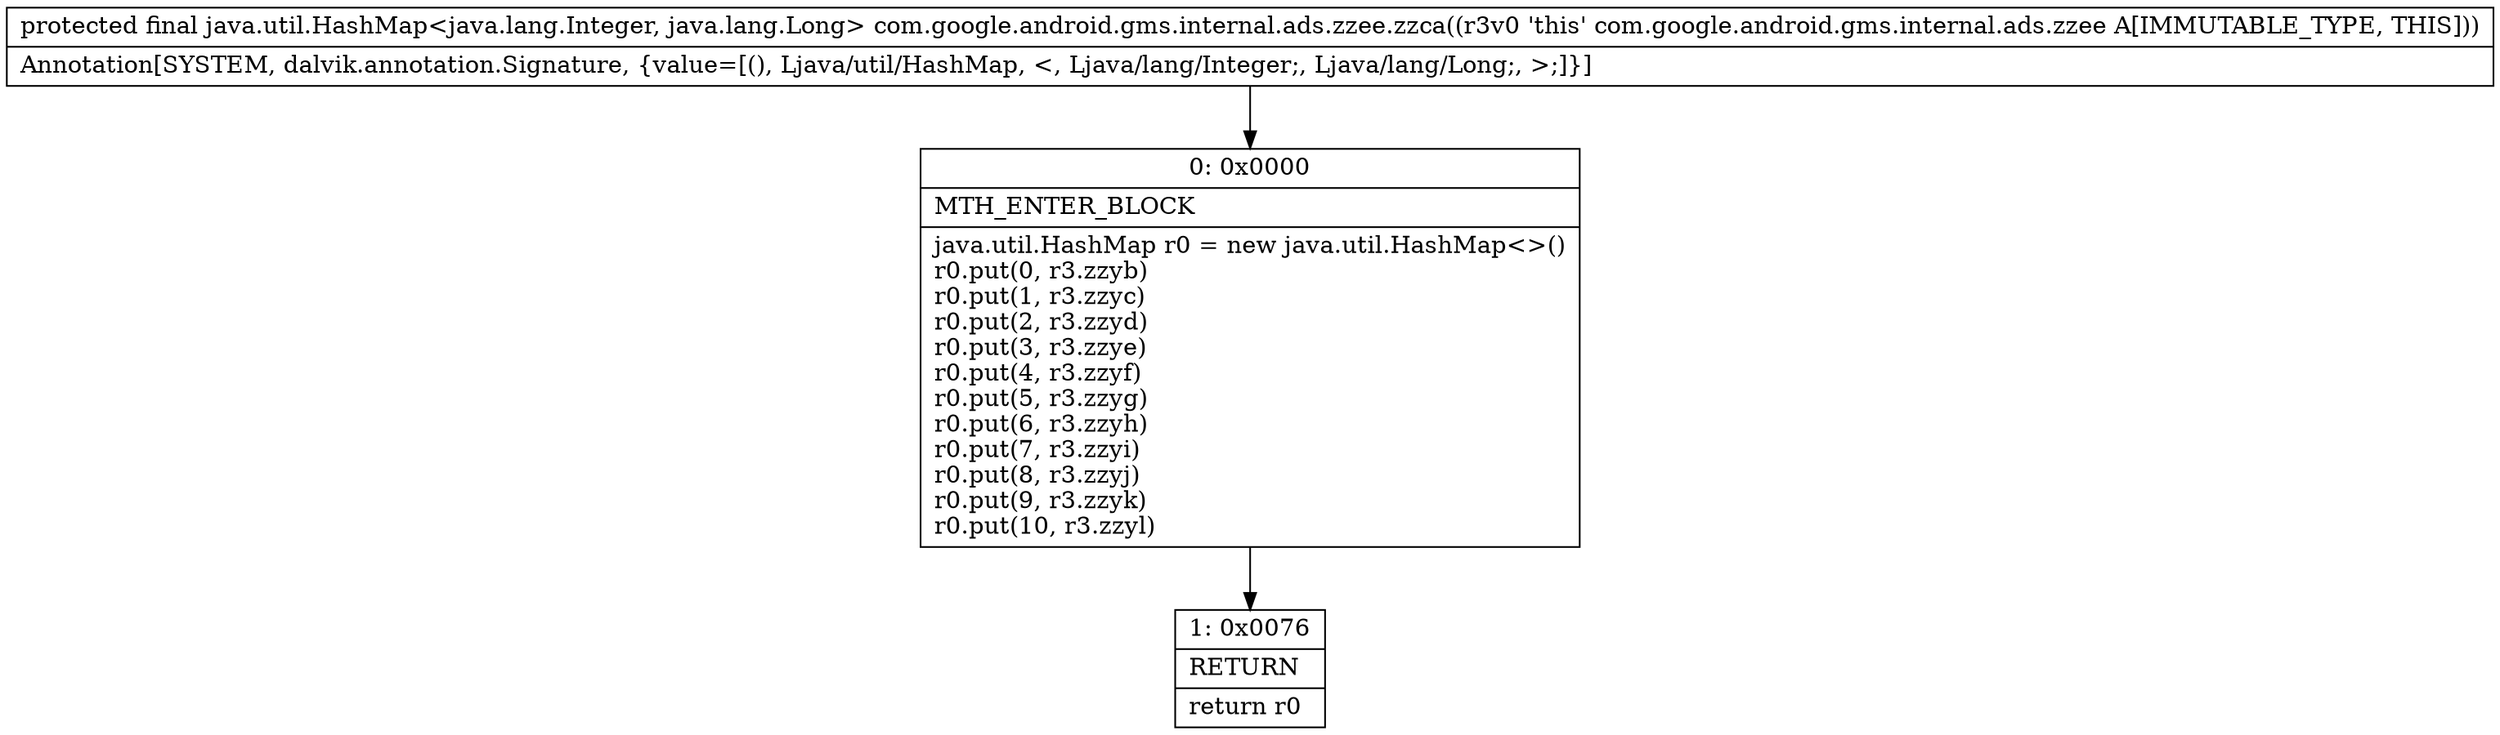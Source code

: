 digraph "CFG forcom.google.android.gms.internal.ads.zzee.zzca()Ljava\/util\/HashMap;" {
Node_0 [shape=record,label="{0\:\ 0x0000|MTH_ENTER_BLOCK\l|java.util.HashMap r0 = new java.util.HashMap\<\>()\lr0.put(0, r3.zzyb)\lr0.put(1, r3.zzyc)\lr0.put(2, r3.zzyd)\lr0.put(3, r3.zzye)\lr0.put(4, r3.zzyf)\lr0.put(5, r3.zzyg)\lr0.put(6, r3.zzyh)\lr0.put(7, r3.zzyi)\lr0.put(8, r3.zzyj)\lr0.put(9, r3.zzyk)\lr0.put(10, r3.zzyl)\l}"];
Node_1 [shape=record,label="{1\:\ 0x0076|RETURN\l|return r0\l}"];
MethodNode[shape=record,label="{protected final java.util.HashMap\<java.lang.Integer, java.lang.Long\> com.google.android.gms.internal.ads.zzee.zzca((r3v0 'this' com.google.android.gms.internal.ads.zzee A[IMMUTABLE_TYPE, THIS]))  | Annotation[SYSTEM, dalvik.annotation.Signature, \{value=[(), Ljava\/util\/HashMap, \<, Ljava\/lang\/Integer;, Ljava\/lang\/Long;, \>;]\}]\l}"];
MethodNode -> Node_0;
Node_0 -> Node_1;
}

